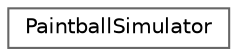 digraph "Grafische Darstellung der Klassenhierarchie"
{
 // LATEX_PDF_SIZE
  bgcolor="transparent";
  edge [fontname=Helvetica,fontsize=10,labelfontname=Helvetica,labelfontsize=10];
  node [fontname=Helvetica,fontsize=10,shape=box,height=0.2,width=0.4];
  rankdir="LR";
  Node0 [id="Node000000",label="PaintballSimulator",height=0.2,width=0.4,color="grey40", fillcolor="white", style="filled",URL="$df/de6/class_paintball_simulator.html",tooltip=" "];
}
